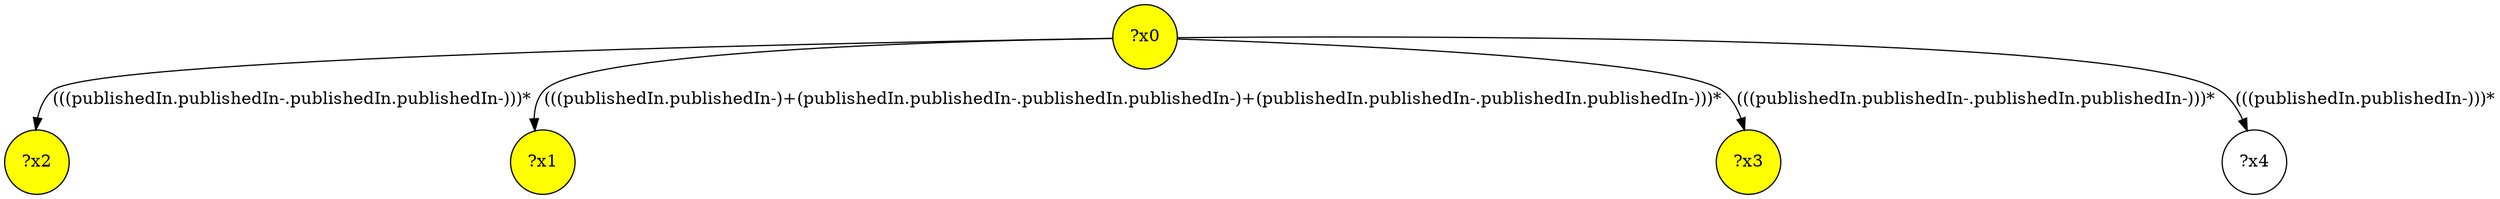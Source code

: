 digraph g {
	x2 [fillcolor="yellow", style="filled," shape=circle, label="?x2"];
	x0 [fillcolor="yellow", style="filled," shape=circle, label="?x0"];
	x1 [fillcolor="yellow", style="filled," shape=circle, label="?x1"];
	x3 [fillcolor="yellow", style="filled," shape=circle, label="?x3"];
	x0 -> x1 [label="(((publishedIn.publishedIn-)+(publishedIn.publishedIn-.publishedIn.publishedIn-)+(publishedIn.publishedIn-.publishedIn.publishedIn-)))*"];
	x0 -> x2 [label="(((publishedIn.publishedIn-.publishedIn.publishedIn-)))*"];
	x0 -> x3 [label="(((publishedIn.publishedIn-.publishedIn.publishedIn-)))*"];
	x4 [shape=circle, label="?x4"];
	x0 -> x4 [label="(((publishedIn.publishedIn-)))*"];
}
